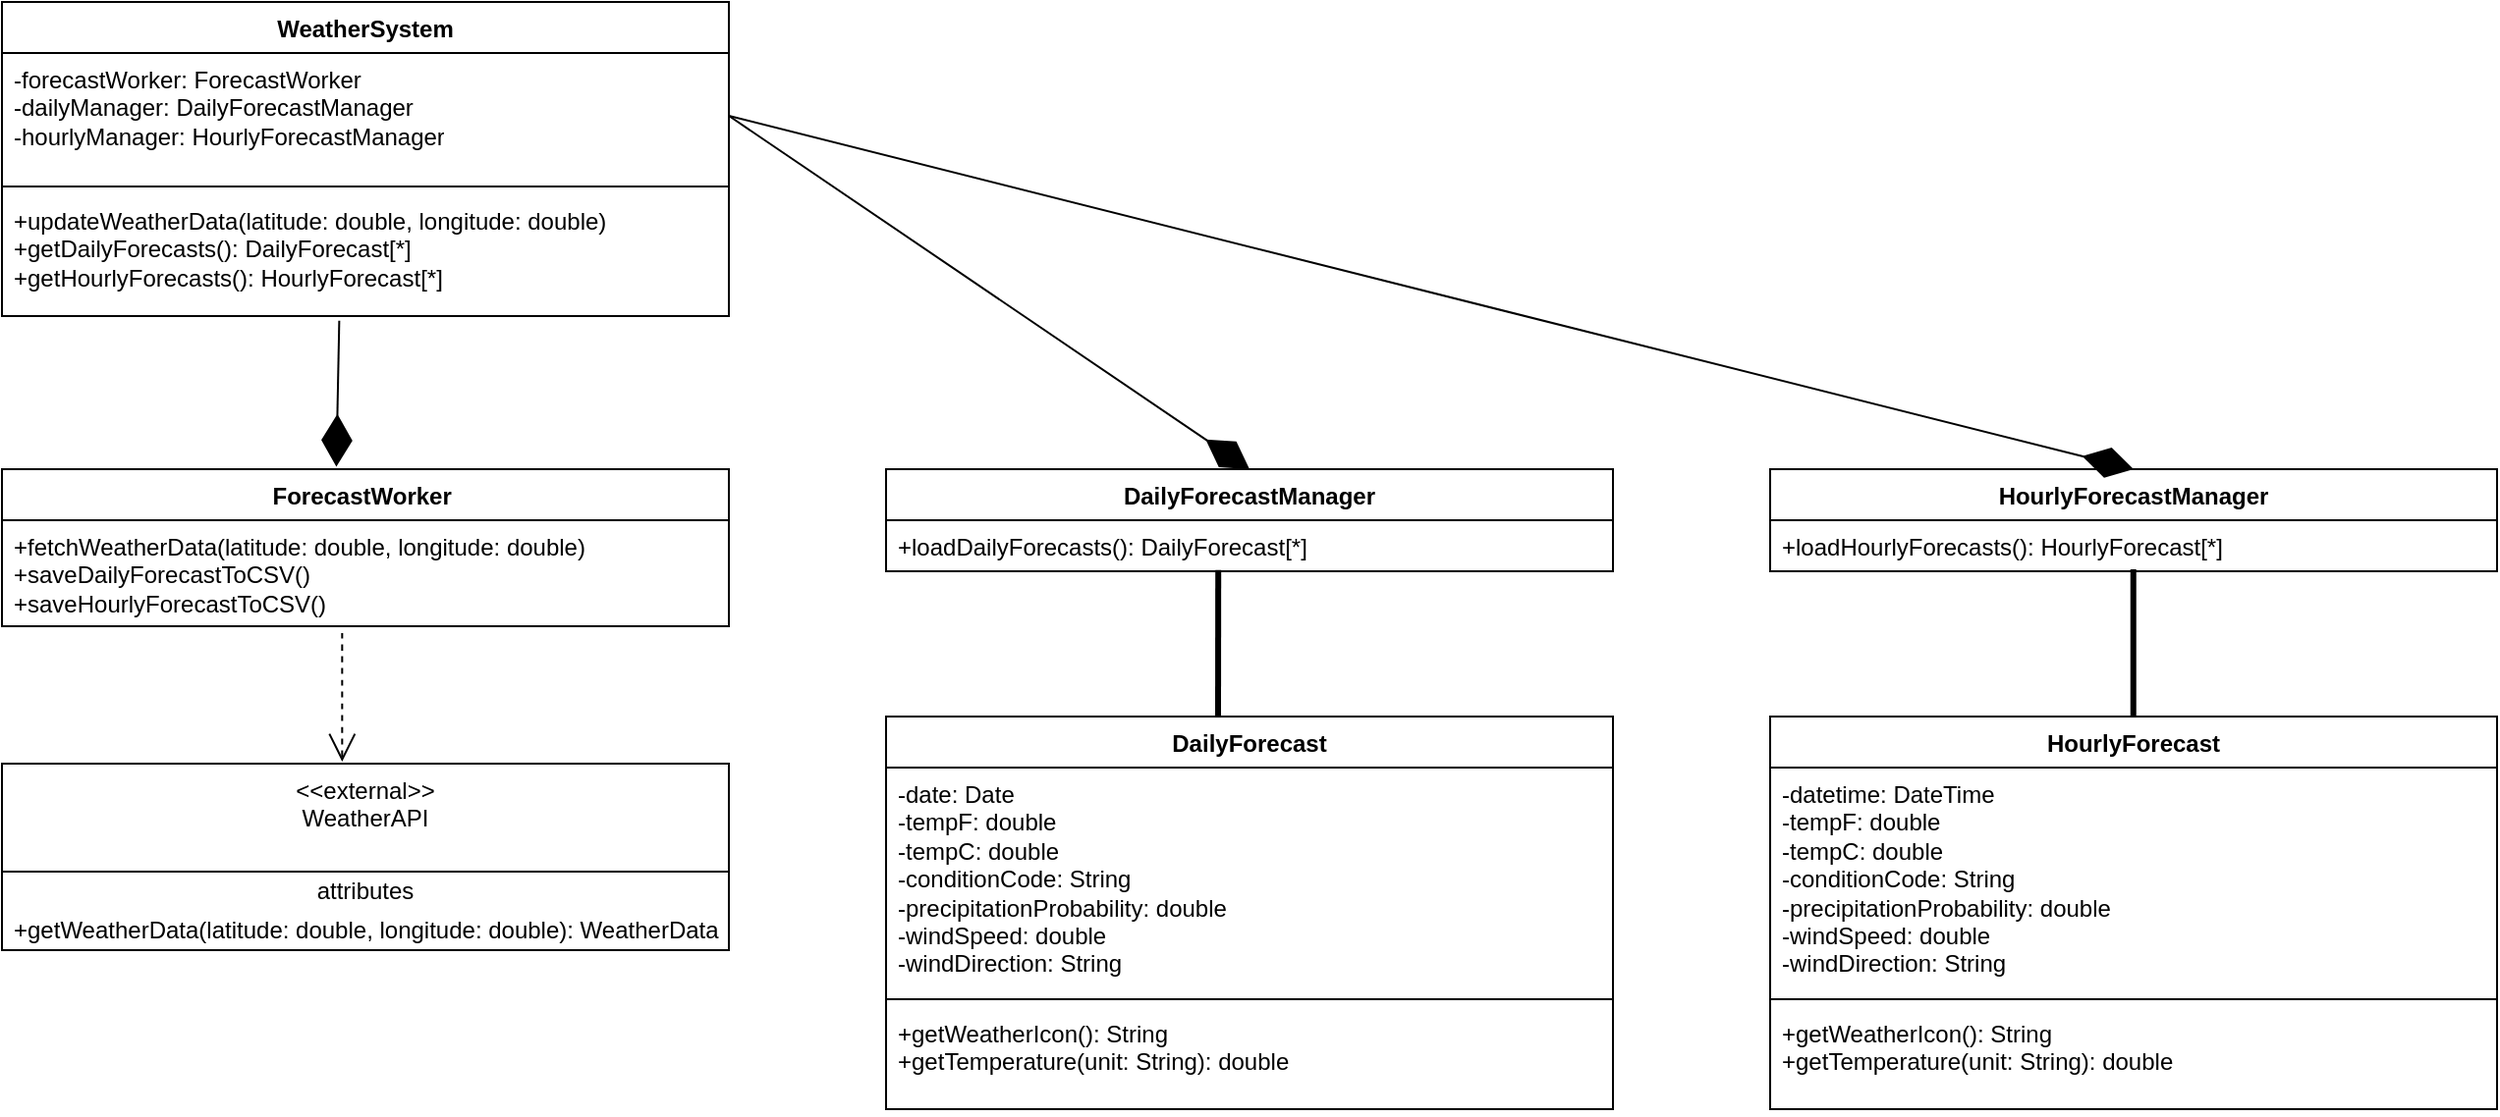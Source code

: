 <mxfile version="26.1.1">
  <diagram id="R2lEEEUBdFMjLlhIrx00" name="Page-1">
    <mxGraphModel dx="4002" dy="1458" grid="1" gridSize="10" guides="1" tooltips="1" connect="1" arrows="1" fold="1" page="1" pageScale="1" pageWidth="850" pageHeight="1100" math="0" shadow="0" extFonts="Permanent Marker^https://fonts.googleapis.com/css?family=Permanent+Marker">
      <root>
        <mxCell id="0" />
        <mxCell id="1" parent="0" />
        <mxCell id="iGYgX2JuM9Vgu7zr0Hat-9" value="WeatherSystem" style="swimlane;fontStyle=1;align=center;verticalAlign=top;childLayout=stackLayout;horizontal=1;startSize=26;horizontalStack=0;resizeParent=1;resizeParentMax=0;resizeLast=0;collapsible=1;marginBottom=0;whiteSpace=wrap;html=1;" vertex="1" parent="1">
          <mxGeometry x="-1330" y="162" width="370" height="160" as="geometry">
            <mxRectangle x="-1330" y="290" width="130" height="30" as="alternateBounds" />
          </mxGeometry>
        </mxCell>
        <mxCell id="iGYgX2JuM9Vgu7zr0Hat-10" value="&lt;div&gt;-forecastWorker: ForecastWorker&lt;br/&gt;-dailyManager: DailyForecastManager&lt;br/&gt;-hourlyManager: HourlyForecastManager&lt;/div&gt;" style="text;strokeColor=none;fillColor=none;align=left;verticalAlign=top;spacingLeft=4;spacingRight=4;overflow=hidden;rotatable=0;points=[[0,0.5],[1,0.5]];portConstraint=eastwest;whiteSpace=wrap;html=1;" vertex="1" parent="iGYgX2JuM9Vgu7zr0Hat-9">
          <mxGeometry y="26" width="370" height="64" as="geometry" />
        </mxCell>
        <mxCell id="iGYgX2JuM9Vgu7zr0Hat-11" value="" style="line;strokeWidth=1;fillColor=none;align=left;verticalAlign=middle;spacingTop=-1;spacingLeft=3;spacingRight=3;rotatable=0;labelPosition=right;points=[];portConstraint=eastwest;strokeColor=inherit;" vertex="1" parent="iGYgX2JuM9Vgu7zr0Hat-9">
          <mxGeometry y="90" width="370" height="8" as="geometry" />
        </mxCell>
        <mxCell id="iGYgX2JuM9Vgu7zr0Hat-12" value="&lt;div&gt;+updateWeatherData(latitude: double, longitude: double)&lt;br/&gt;+getDailyForecasts(): DailyForecast[*]&lt;br/&gt;+getHourlyForecasts(): HourlyForecast[*]&lt;/div&gt;" style="text;strokeColor=none;fillColor=none;align=left;verticalAlign=top;spacingLeft=4;spacingRight=4;overflow=hidden;rotatable=0;points=[[0,0.5],[1,0.5]];portConstraint=eastwest;whiteSpace=wrap;html=1;" vertex="1" parent="iGYgX2JuM9Vgu7zr0Hat-9">
          <mxGeometry y="98" width="370" height="62" as="geometry" />
        </mxCell>
        <mxCell id="iGYgX2JuM9Vgu7zr0Hat-17" value="&lt;div&gt;ForecastWorker&amp;nbsp;&lt;/div&gt;" style="swimlane;fontStyle=1;align=center;verticalAlign=top;childLayout=stackLayout;horizontal=1;startSize=26;horizontalStack=0;resizeParent=1;resizeParentMax=0;resizeLast=0;collapsible=1;marginBottom=0;whiteSpace=wrap;html=1;" vertex="1" parent="1">
          <mxGeometry x="-1330" y="400" width="370" height="80" as="geometry" />
        </mxCell>
        <mxCell id="iGYgX2JuM9Vgu7zr0Hat-18" value="&lt;div&gt;+fetchWeatherData(latitude: double, longitude: double)&lt;br/&gt;+saveDailyForecastToCSV()&lt;br/&gt;+saveHourlyForecastToCSV()&lt;/div&gt;" style="text;strokeColor=none;fillColor=none;align=left;verticalAlign=top;spacingLeft=4;spacingRight=4;overflow=hidden;rotatable=0;points=[[0,0.5],[1,0.5]];portConstraint=eastwest;whiteSpace=wrap;html=1;" vertex="1" parent="iGYgX2JuM9Vgu7zr0Hat-17">
          <mxGeometry y="26" width="370" height="54" as="geometry" />
        </mxCell>
        <mxCell id="iGYgX2JuM9Vgu7zr0Hat-21" value="&lt;div&gt;DailyForecastManager&lt;/div&gt;" style="swimlane;fontStyle=1;align=center;verticalAlign=top;childLayout=stackLayout;horizontal=1;startSize=26;horizontalStack=0;resizeParent=1;resizeParentMax=0;resizeLast=0;collapsible=1;marginBottom=0;whiteSpace=wrap;html=1;" vertex="1" parent="1">
          <mxGeometry x="-880" y="400" width="370" height="52" as="geometry" />
        </mxCell>
        <mxCell id="iGYgX2JuM9Vgu7zr0Hat-22" value="&lt;div&gt;+loadDailyForecasts(): DailyForecast[*]&lt;/div&gt;" style="text;strokeColor=none;fillColor=none;align=left;verticalAlign=top;spacingLeft=4;spacingRight=4;overflow=hidden;rotatable=0;points=[[0,0.5],[1,0.5]];portConstraint=eastwest;whiteSpace=wrap;html=1;" vertex="1" parent="iGYgX2JuM9Vgu7zr0Hat-21">
          <mxGeometry y="26" width="370" height="26" as="geometry" />
        </mxCell>
        <mxCell id="iGYgX2JuM9Vgu7zr0Hat-25" value="&lt;div&gt;HourlyForecastManager&lt;/div&gt;" style="swimlane;fontStyle=1;align=center;verticalAlign=top;childLayout=stackLayout;horizontal=1;startSize=26;horizontalStack=0;resizeParent=1;resizeParentMax=0;resizeLast=0;collapsible=1;marginBottom=0;whiteSpace=wrap;html=1;" vertex="1" parent="1">
          <mxGeometry x="-430" y="400" width="370" height="52" as="geometry" />
        </mxCell>
        <mxCell id="iGYgX2JuM9Vgu7zr0Hat-26" value="&lt;div&gt;+loadHourlyForecasts(): HourlyForecast[*]&lt;/div&gt;" style="text;strokeColor=none;fillColor=none;align=left;verticalAlign=top;spacingLeft=4;spacingRight=4;overflow=hidden;rotatable=0;points=[[0,0.5],[1,0.5]];portConstraint=eastwest;whiteSpace=wrap;html=1;" vertex="1" parent="iGYgX2JuM9Vgu7zr0Hat-25">
          <mxGeometry y="26" width="370" height="26" as="geometry" />
        </mxCell>
        <mxCell id="iGYgX2JuM9Vgu7zr0Hat-29" value="&lt;div&gt;DailyForecast&lt;/div&gt;" style="swimlane;fontStyle=1;align=center;verticalAlign=top;childLayout=stackLayout;horizontal=1;startSize=26;horizontalStack=0;resizeParent=1;resizeParentMax=0;resizeLast=0;collapsible=1;marginBottom=0;whiteSpace=wrap;html=1;" vertex="1" parent="1">
          <mxGeometry x="-880" y="526" width="370" height="200" as="geometry" />
        </mxCell>
        <mxCell id="iGYgX2JuM9Vgu7zr0Hat-30" value="&lt;div&gt;-date: Date&amp;nbsp;&lt;/div&gt;&lt;div&gt;-tempF: double&amp;nbsp;&lt;/div&gt;&lt;div&gt;-tempC: double&amp;nbsp;&lt;/div&gt;&lt;div&gt;-conditionCode: String&amp;nbsp;&lt;/div&gt;&lt;div&gt;-precipitationProbability: double&amp;nbsp;&lt;/div&gt;&lt;div&gt;-windSpeed: double&amp;nbsp;&lt;/div&gt;&lt;div&gt;-windDirection: String&lt;/div&gt;" style="text;strokeColor=none;fillColor=none;align=left;verticalAlign=top;spacingLeft=4;spacingRight=4;overflow=hidden;rotatable=0;points=[[0,0.5],[1,0.5]];portConstraint=eastwest;whiteSpace=wrap;html=1;" vertex="1" parent="iGYgX2JuM9Vgu7zr0Hat-29">
          <mxGeometry y="26" width="370" height="114" as="geometry" />
        </mxCell>
        <mxCell id="iGYgX2JuM9Vgu7zr0Hat-31" value="" style="line;strokeWidth=1;fillColor=none;align=left;verticalAlign=middle;spacingTop=-1;spacingLeft=3;spacingRight=3;rotatable=0;labelPosition=right;points=[];portConstraint=eastwest;strokeColor=inherit;" vertex="1" parent="iGYgX2JuM9Vgu7zr0Hat-29">
          <mxGeometry y="140" width="370" height="8" as="geometry" />
        </mxCell>
        <mxCell id="iGYgX2JuM9Vgu7zr0Hat-32" value="&lt;div&gt;+getWeatherIcon(): String&amp;nbsp;&lt;/div&gt;&lt;div&gt;+getTemperature(unit: String): double&lt;/div&gt;" style="text;strokeColor=none;fillColor=none;align=left;verticalAlign=top;spacingLeft=4;spacingRight=4;overflow=hidden;rotatable=0;points=[[0,0.5],[1,0.5]];portConstraint=eastwest;whiteSpace=wrap;html=1;" vertex="1" parent="iGYgX2JuM9Vgu7zr0Hat-29">
          <mxGeometry y="148" width="370" height="52" as="geometry" />
        </mxCell>
        <mxCell id="iGYgX2JuM9Vgu7zr0Hat-33" value="&lt;div&gt;HourlyForecast&lt;/div&gt;" style="swimlane;fontStyle=1;align=center;verticalAlign=top;childLayout=stackLayout;horizontal=1;startSize=26;horizontalStack=0;resizeParent=1;resizeParentMax=0;resizeLast=0;collapsible=1;marginBottom=0;whiteSpace=wrap;html=1;" vertex="1" parent="1">
          <mxGeometry x="-430" y="526" width="370" height="200" as="geometry" />
        </mxCell>
        <mxCell id="iGYgX2JuM9Vgu7zr0Hat-34" value="&lt;div&gt;-datetime: DateTime&amp;nbsp;&lt;/div&gt;&lt;div&gt;-tempF: double&amp;nbsp;&lt;/div&gt;&lt;div&gt;-tempC: double&amp;nbsp;&lt;/div&gt;&lt;div&gt;-conditionCode: String&amp;nbsp;&lt;/div&gt;&lt;div&gt;-precipitationProbability: double&amp;nbsp;&lt;/div&gt;&lt;div&gt;-windSpeed: double&amp;nbsp;&lt;/div&gt;&lt;div&gt;-windDirection: String&lt;/div&gt;" style="text;strokeColor=none;fillColor=none;align=left;verticalAlign=top;spacingLeft=4;spacingRight=4;overflow=hidden;rotatable=0;points=[[0,0.5],[1,0.5]];portConstraint=eastwest;whiteSpace=wrap;html=1;" vertex="1" parent="iGYgX2JuM9Vgu7zr0Hat-33">
          <mxGeometry y="26" width="370" height="114" as="geometry" />
        </mxCell>
        <mxCell id="iGYgX2JuM9Vgu7zr0Hat-35" value="" style="line;strokeWidth=1;fillColor=none;align=left;verticalAlign=middle;spacingTop=-1;spacingLeft=3;spacingRight=3;rotatable=0;labelPosition=right;points=[];portConstraint=eastwest;strokeColor=inherit;" vertex="1" parent="iGYgX2JuM9Vgu7zr0Hat-33">
          <mxGeometry y="140" width="370" height="8" as="geometry" />
        </mxCell>
        <mxCell id="iGYgX2JuM9Vgu7zr0Hat-36" value="&lt;div&gt;+getWeatherIcon(): String&amp;nbsp;&lt;/div&gt;&lt;div&gt;+getTemperature(unit: String): double&lt;/div&gt;" style="text;strokeColor=none;fillColor=none;align=left;verticalAlign=top;spacingLeft=4;spacingRight=4;overflow=hidden;rotatable=0;points=[[0,0.5],[1,0.5]];portConstraint=eastwest;whiteSpace=wrap;html=1;" vertex="1" parent="iGYgX2JuM9Vgu7zr0Hat-33">
          <mxGeometry y="148" width="370" height="52" as="geometry" />
        </mxCell>
        <mxCell id="iGYgX2JuM9Vgu7zr0Hat-37" value="&amp;lt;&amp;lt;&lt;span style=&quot;background-color: transparent; color: light-dark(rgb(0, 0, 0), rgb(255, 255, 255));&quot;&gt;external&lt;/span&gt;&lt;span style=&quot;background-color: transparent; color: light-dark(rgb(0, 0, 0), rgb(255, 255, 255));&quot;&gt;&amp;gt;&amp;gt;&lt;/span&gt;&lt;br&gt;&lt;div&gt;WeatherAPI&lt;/div&gt;" style="swimlane;fontStyle=0;align=center;verticalAlign=top;childLayout=stackLayout;horizontal=1;startSize=55;horizontalStack=0;resizeParent=1;resizeParentMax=0;resizeLast=0;collapsible=0;marginBottom=0;html=1;whiteSpace=wrap;" vertex="1" parent="1">
          <mxGeometry x="-1330" y="550" width="370" height="95" as="geometry" />
        </mxCell>
        <mxCell id="iGYgX2JuM9Vgu7zr0Hat-38" value="attributes" style="text;html=1;strokeColor=none;fillColor=none;align=center;verticalAlign=middle;spacingLeft=4;spacingRight=4;overflow=hidden;rotatable=0;points=[[0,0.5],[1,0.5]];portConstraint=eastwest;whiteSpace=wrap;" vertex="1" parent="iGYgX2JuM9Vgu7zr0Hat-37">
          <mxGeometry y="55" width="370" height="20" as="geometry" />
        </mxCell>
        <mxCell id="iGYgX2JuM9Vgu7zr0Hat-39" value="&lt;div&gt;+getWeatherData(latitude: double, longitude: double): WeatherData&lt;/div&gt;" style="text;html=1;strokeColor=none;fillColor=none;align=left;verticalAlign=middle;spacingLeft=4;spacingRight=4;overflow=hidden;rotatable=0;points=[[0,0.5],[1,0.5]];portConstraint=eastwest;whiteSpace=wrap;" vertex="1" parent="iGYgX2JuM9Vgu7zr0Hat-37">
          <mxGeometry y="75" width="370" height="20" as="geometry" />
        </mxCell>
        <mxCell id="iGYgX2JuM9Vgu7zr0Hat-47" value="" style="endArrow=diamondThin;endFill=1;endSize=24;html=1;rounded=0;fontSize=12;curved=1;exitX=0.464;exitY=1.039;exitDx=0;exitDy=0;exitPerimeter=0;entryX=0.46;entryY=-0.015;entryDx=0;entryDy=0;entryPerimeter=0;" edge="1" parent="1" source="iGYgX2JuM9Vgu7zr0Hat-12" target="iGYgX2JuM9Vgu7zr0Hat-17">
          <mxGeometry width="160" relative="1" as="geometry">
            <mxPoint x="-1210" y="368" as="sourcePoint" />
            <mxPoint x="-1050" y="368" as="targetPoint" />
          </mxGeometry>
        </mxCell>
        <mxCell id="iGYgX2JuM9Vgu7zr0Hat-48" value="" style="endArrow=diamondThin;endFill=1;endSize=24;html=1;rounded=0;fontSize=12;curved=1;entryX=0.5;entryY=0;entryDx=0;entryDy=0;exitX=1;exitY=0.5;exitDx=0;exitDy=0;" edge="1" parent="1" source="iGYgX2JuM9Vgu7zr0Hat-10" target="iGYgX2JuM9Vgu7zr0Hat-25">
          <mxGeometry width="160" relative="1" as="geometry">
            <mxPoint x="-890" y="110" as="sourcePoint" />
            <mxPoint x="-175" y="290" as="targetPoint" />
          </mxGeometry>
        </mxCell>
        <mxCell id="iGYgX2JuM9Vgu7zr0Hat-49" value="" style="endArrow=diamondThin;endFill=1;endSize=24;html=1;rounded=0;fontSize=12;curved=1;exitX=1;exitY=0.5;exitDx=0;exitDy=0;entryX=0.5;entryY=0;entryDx=0;entryDy=0;" edge="1" parent="1" source="iGYgX2JuM9Vgu7zr0Hat-10" target="iGYgX2JuM9Vgu7zr0Hat-21">
          <mxGeometry width="160" relative="1" as="geometry">
            <mxPoint x="-730" y="140" as="sourcePoint" />
            <mxPoint x="-570" y="140" as="targetPoint" />
          </mxGeometry>
        </mxCell>
        <mxCell id="iGYgX2JuM9Vgu7zr0Hat-50" value="" style="endArrow=open;endSize=12;dashed=1;html=1;rounded=0;fontSize=12;curved=1;exitX=0.468;exitY=1.064;exitDx=0;exitDy=0;exitPerimeter=0;entryX=0.468;entryY=-0.011;entryDx=0;entryDy=0;entryPerimeter=0;" edge="1" parent="1" source="iGYgX2JuM9Vgu7zr0Hat-18" target="iGYgX2JuM9Vgu7zr0Hat-37">
          <mxGeometry width="160" relative="1" as="geometry">
            <mxPoint x="-1520" y="633.44" as="sourcePoint" />
            <mxPoint x="-1360" y="633.44" as="targetPoint" />
          </mxGeometry>
        </mxCell>
        <mxCell id="iGYgX2JuM9Vgu7zr0Hat-56" value="" style="endArrow=none;startArrow=none;endFill=0;startFill=0;endSize=8;html=1;verticalAlign=bottom;labelBackgroundColor=none;strokeWidth=3;rounded=0;fontSize=12;curved=1;exitX=0.457;exitY=0.977;exitDx=0;exitDy=0;exitPerimeter=0;" edge="1" parent="1" source="iGYgX2JuM9Vgu7zr0Hat-22">
          <mxGeometry width="160" relative="1" as="geometry">
            <mxPoint x="-708.21" y="453.352" as="sourcePoint" />
            <mxPoint x="-711" y="526" as="targetPoint" />
          </mxGeometry>
        </mxCell>
        <mxCell id="iGYgX2JuM9Vgu7zr0Hat-57" value="" style="endArrow=none;startArrow=none;endFill=0;startFill=0;endSize=8;html=1;verticalAlign=bottom;labelBackgroundColor=none;strokeWidth=3;rounded=0;fontSize=12;curved=1;exitX=0.457;exitY=0.977;exitDx=0;exitDy=0;exitPerimeter=0;" edge="1" parent="1">
          <mxGeometry width="160" relative="1" as="geometry">
            <mxPoint x="-245.13" y="451" as="sourcePoint" />
            <mxPoint x="-245.13" y="526" as="targetPoint" />
          </mxGeometry>
        </mxCell>
      </root>
    </mxGraphModel>
  </diagram>
</mxfile>
